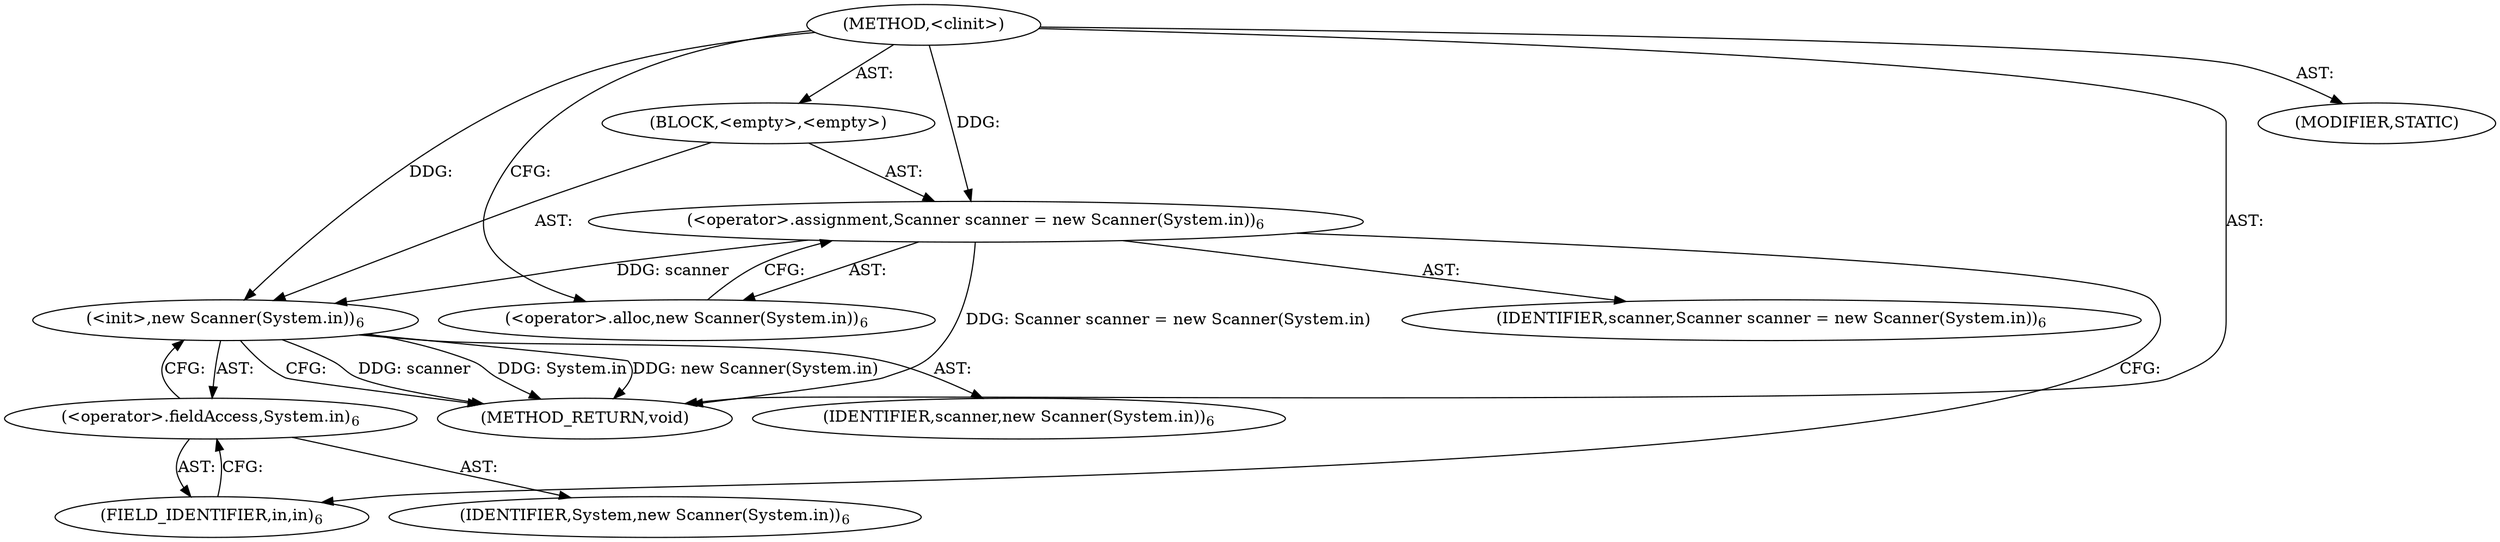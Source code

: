 digraph "&lt;clinit&gt;" {  
"134" [label = <(METHOD,&lt;clinit&gt;)> ]
"135" [label = <(BLOCK,&lt;empty&gt;,&lt;empty&gt;)> ]
"136" [label = <(&lt;operator&gt;.assignment,Scanner scanner = new Scanner(System.in))<SUB>6</SUB>> ]
"137" [label = <(IDENTIFIER,scanner,Scanner scanner = new Scanner(System.in))<SUB>6</SUB>> ]
"138" [label = <(&lt;operator&gt;.alloc,new Scanner(System.in))<SUB>6</SUB>> ]
"139" [label = <(&lt;init&gt;,new Scanner(System.in))<SUB>6</SUB>> ]
"3" [label = <(IDENTIFIER,scanner,new Scanner(System.in))<SUB>6</SUB>> ]
"140" [label = <(&lt;operator&gt;.fieldAccess,System.in)<SUB>6</SUB>> ]
"141" [label = <(IDENTIFIER,System,new Scanner(System.in))<SUB>6</SUB>> ]
"142" [label = <(FIELD_IDENTIFIER,in,in)<SUB>6</SUB>> ]
"143" [label = <(MODIFIER,STATIC)> ]
"144" [label = <(METHOD_RETURN,void)> ]
  "134" -> "135"  [ label = "AST: "] 
  "134" -> "143"  [ label = "AST: "] 
  "134" -> "144"  [ label = "AST: "] 
  "135" -> "136"  [ label = "AST: "] 
  "135" -> "139"  [ label = "AST: "] 
  "136" -> "137"  [ label = "AST: "] 
  "136" -> "138"  [ label = "AST: "] 
  "139" -> "3"  [ label = "AST: "] 
  "139" -> "140"  [ label = "AST: "] 
  "140" -> "141"  [ label = "AST: "] 
  "140" -> "142"  [ label = "AST: "] 
  "136" -> "142"  [ label = "CFG: "] 
  "139" -> "144"  [ label = "CFG: "] 
  "138" -> "136"  [ label = "CFG: "] 
  "140" -> "139"  [ label = "CFG: "] 
  "142" -> "140"  [ label = "CFG: "] 
  "134" -> "138"  [ label = "CFG: "] 
  "136" -> "144"  [ label = "DDG: Scanner scanner = new Scanner(System.in)"] 
  "139" -> "144"  [ label = "DDG: scanner"] 
  "139" -> "144"  [ label = "DDG: System.in"] 
  "139" -> "144"  [ label = "DDG: new Scanner(System.in)"] 
  "134" -> "136"  [ label = "DDG: "] 
  "136" -> "139"  [ label = "DDG: scanner"] 
  "134" -> "139"  [ label = "DDG: "] 
}
